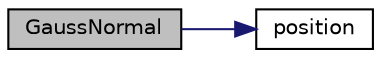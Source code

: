 digraph "GaussNormal"
{
  bgcolor="transparent";
  edge [fontname="Helvetica",fontsize="10",labelfontname="Helvetica",labelfontsize="10"];
  node [fontname="Helvetica",fontsize="10",shape=record];
  rankdir="LR";
  Node212 [label="GaussNormal",height=0.2,width=0.4,color="black", fillcolor="grey75", style="filled", fontcolor="black"];
  Node212 -> Node213 [color="midnightblue",fontsize="10",style="solid",fontname="Helvetica"];
  Node213 [label="position",height=0.2,width=0.4,color="black",URL="$a29341.html#a1f066a90b0e9f9d8cf1272384eecd896",tooltip="Return a sample between start and end. "];
}
